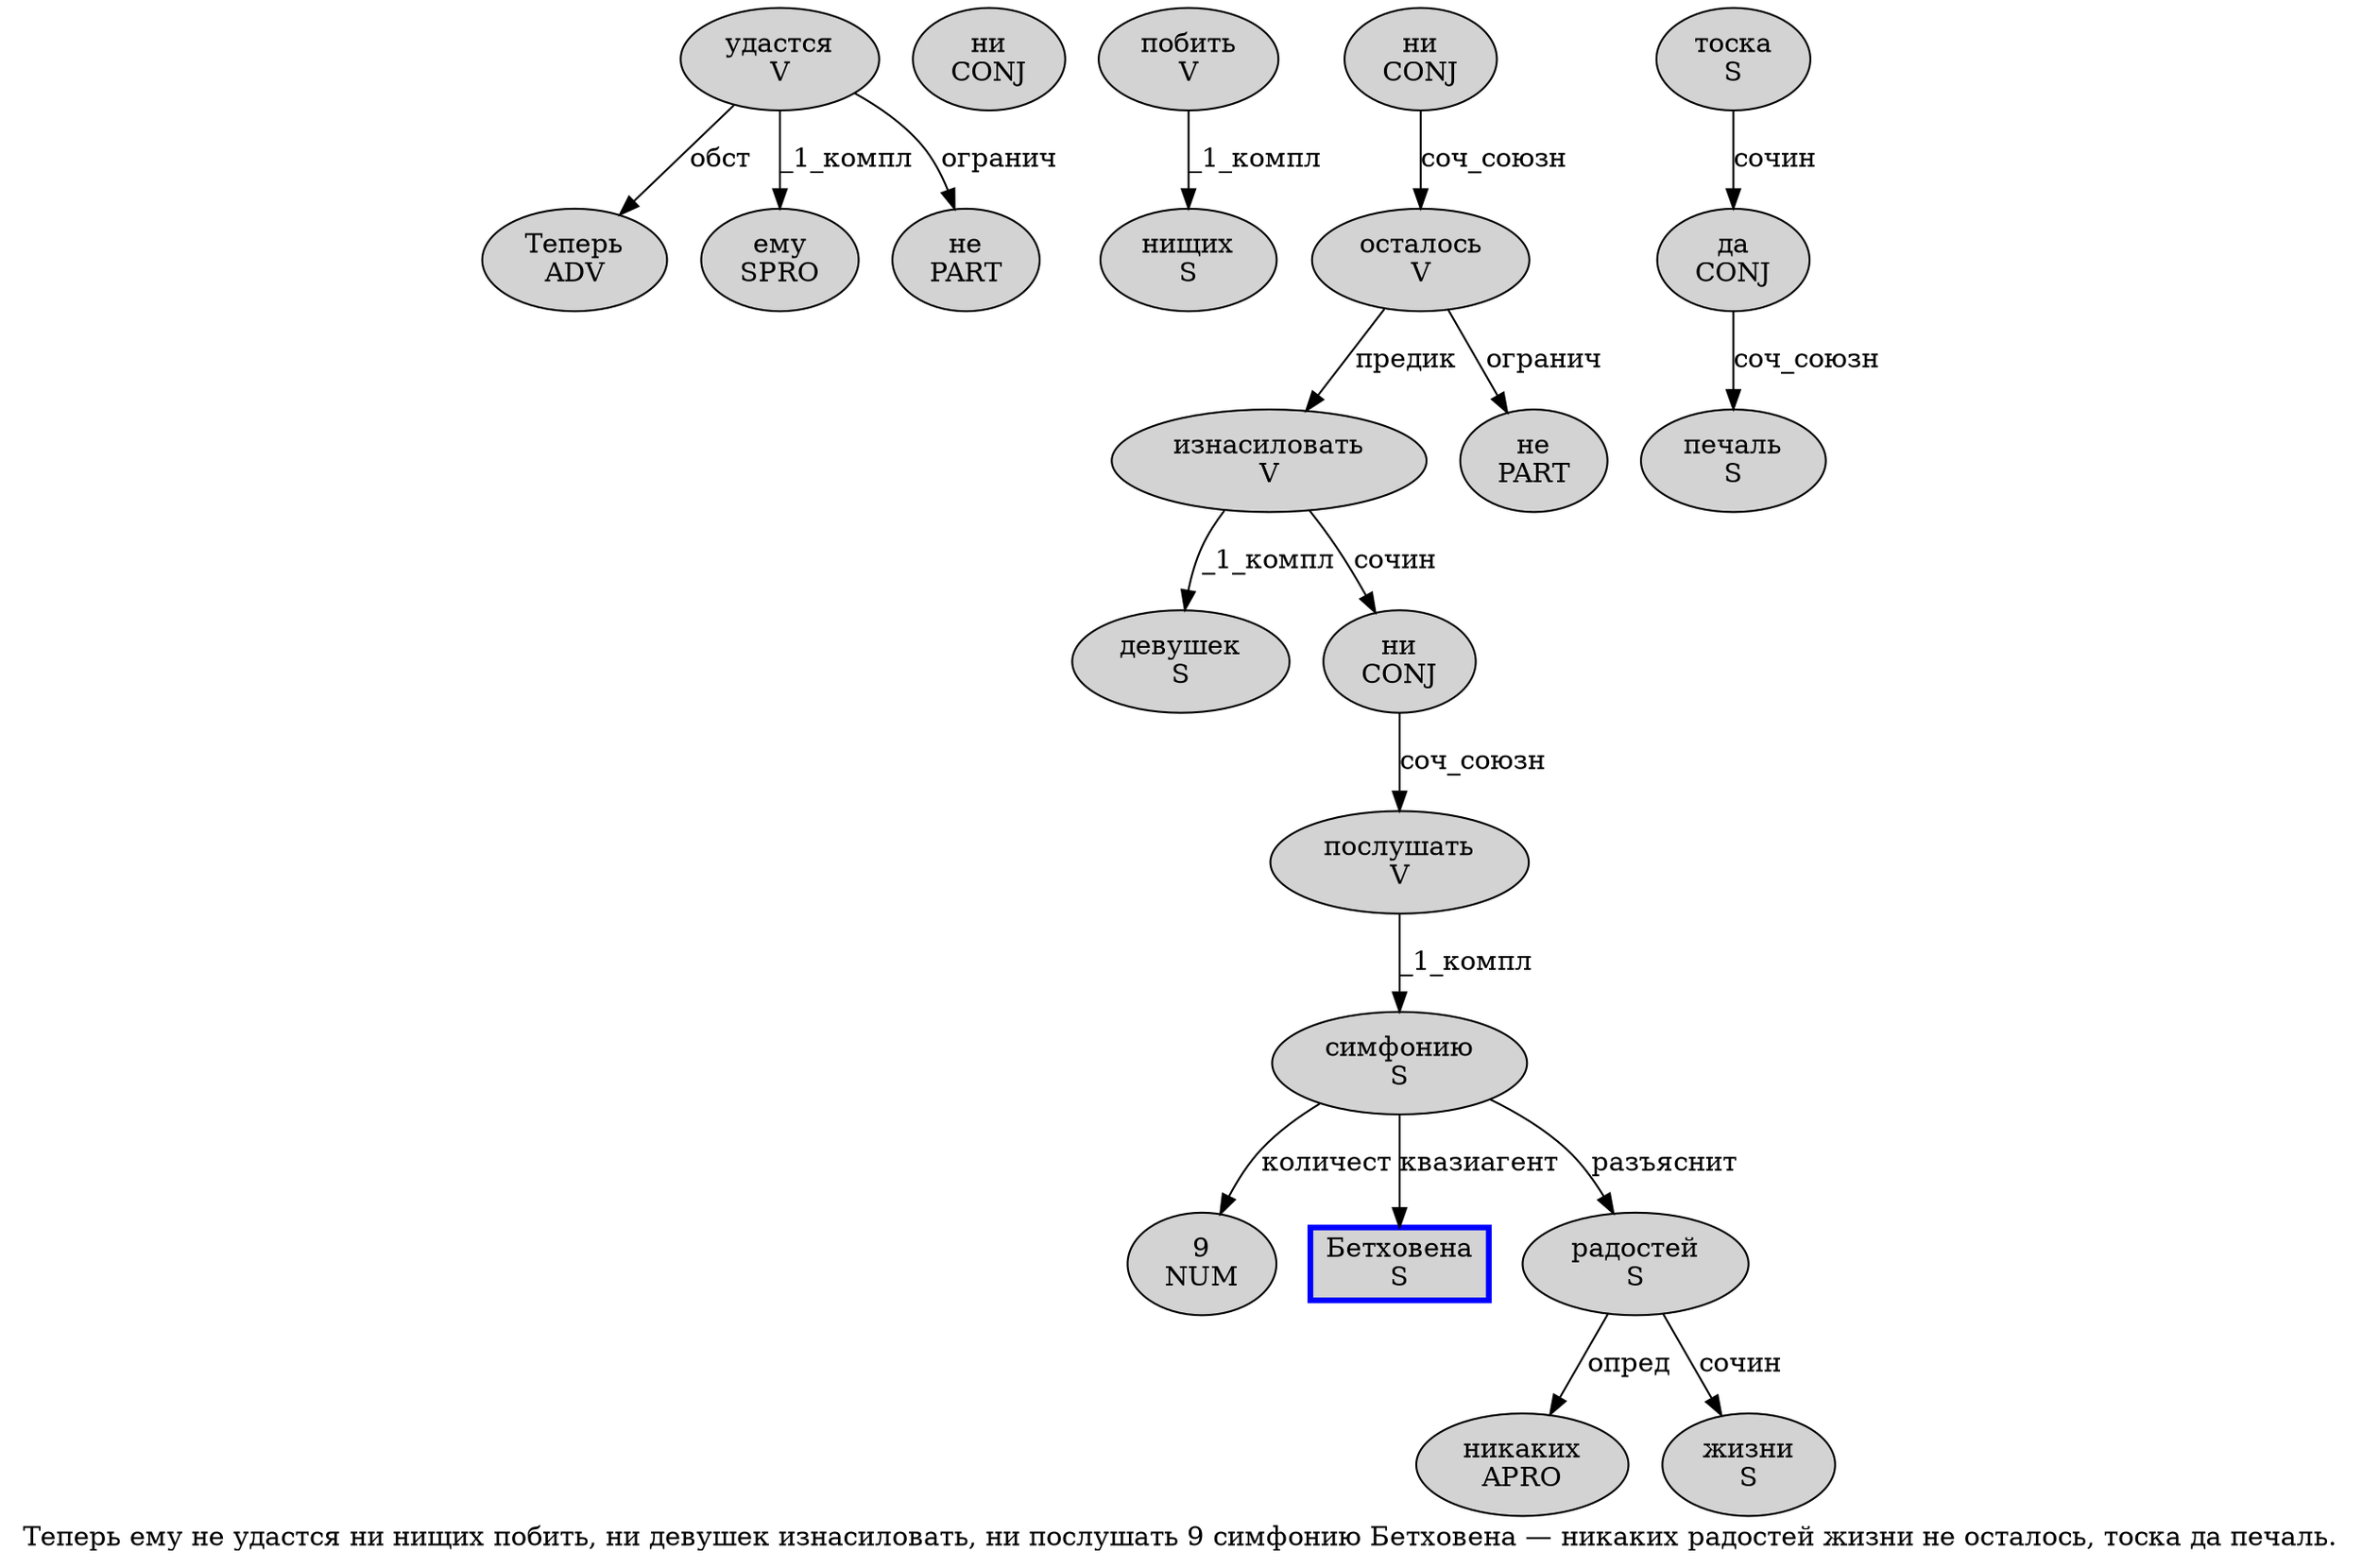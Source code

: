 digraph SENTENCE_3978 {
	graph [label="Теперь ему не удастся ни нищих побить, ни девушек изнасиловать, ни послушать 9 симфонию Бетховена — никаких радостей жизни не осталось, тоска да печаль."]
	node [style=filled]
		0 [label="Теперь
ADV" color="" fillcolor=lightgray penwidth=1 shape=ellipse]
		1 [label="ему
SPRO" color="" fillcolor=lightgray penwidth=1 shape=ellipse]
		2 [label="не
PART" color="" fillcolor=lightgray penwidth=1 shape=ellipse]
		3 [label="удастся
V" color="" fillcolor=lightgray penwidth=1 shape=ellipse]
		4 [label="ни
CONJ" color="" fillcolor=lightgray penwidth=1 shape=ellipse]
		5 [label="нищих
S" color="" fillcolor=lightgray penwidth=1 shape=ellipse]
		6 [label="побить
V" color="" fillcolor=lightgray penwidth=1 shape=ellipse]
		8 [label="ни
CONJ" color="" fillcolor=lightgray penwidth=1 shape=ellipse]
		9 [label="девушек
S" color="" fillcolor=lightgray penwidth=1 shape=ellipse]
		10 [label="изнасиловать
V" color="" fillcolor=lightgray penwidth=1 shape=ellipse]
		12 [label="ни
CONJ" color="" fillcolor=lightgray penwidth=1 shape=ellipse]
		13 [label="послушать
V" color="" fillcolor=lightgray penwidth=1 shape=ellipse]
		14 [label="9
NUM" color="" fillcolor=lightgray penwidth=1 shape=ellipse]
		15 [label="симфонию
S" color="" fillcolor=lightgray penwidth=1 shape=ellipse]
		16 [label="Бетховена
S" color=blue fillcolor=lightgray penwidth=3 shape=box]
		18 [label="никаких
APRO" color="" fillcolor=lightgray penwidth=1 shape=ellipse]
		19 [label="радостей
S" color="" fillcolor=lightgray penwidth=1 shape=ellipse]
		20 [label="жизни
S" color="" fillcolor=lightgray penwidth=1 shape=ellipse]
		21 [label="не
PART" color="" fillcolor=lightgray penwidth=1 shape=ellipse]
		22 [label="осталось
V" color="" fillcolor=lightgray penwidth=1 shape=ellipse]
		24 [label="тоска
S" color="" fillcolor=lightgray penwidth=1 shape=ellipse]
		25 [label="да
CONJ" color="" fillcolor=lightgray penwidth=1 shape=ellipse]
		26 [label="печаль
S" color="" fillcolor=lightgray penwidth=1 shape=ellipse]
			15 -> 14 [label="количест"]
			15 -> 16 [label="квазиагент"]
			15 -> 19 [label="разъяснит"]
			6 -> 5 [label="_1_компл"]
			3 -> 0 [label="обст"]
			3 -> 1 [label="_1_компл"]
			3 -> 2 [label="огранич"]
			19 -> 18 [label="опред"]
			19 -> 20 [label="сочин"]
			10 -> 9 [label="_1_компл"]
			10 -> 12 [label="сочин"]
			13 -> 15 [label="_1_компл"]
			24 -> 25 [label="сочин"]
			22 -> 10 [label="предик"]
			22 -> 21 [label="огранич"]
			25 -> 26 [label="соч_союзн"]
			12 -> 13 [label="соч_союзн"]
			8 -> 22 [label="соч_союзн"]
}